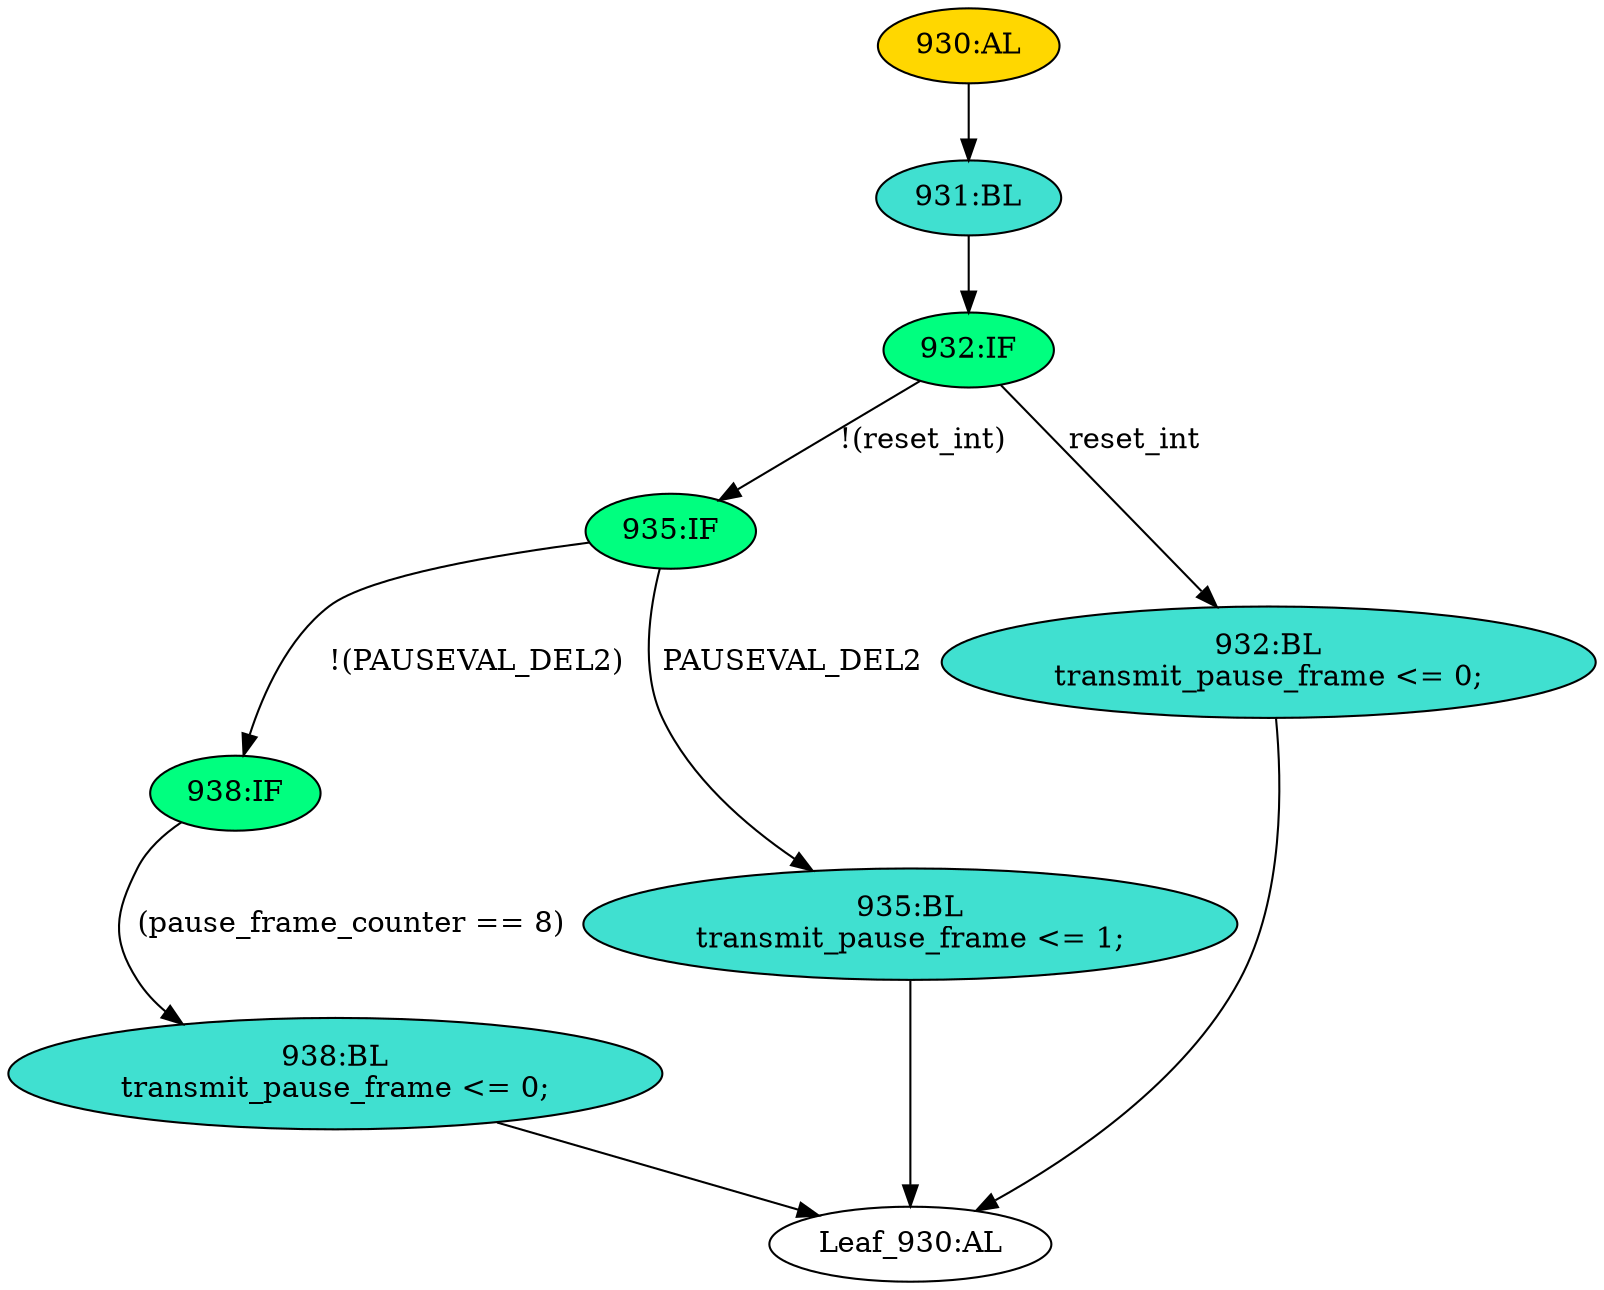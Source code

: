 strict digraph "" {
	node [label="\N"];
	"Leaf_930:AL"	 [def_var="['transmit_pause_frame']",
		label="Leaf_930:AL"];
	"935:IF"	 [ast="<pyverilog.vparser.ast.IfStatement object at 0x7f2e132e9350>",
		fillcolor=springgreen,
		label="935:IF",
		statements="[]",
		style=filled,
		typ=IfStatement];
	"938:IF"	 [ast="<pyverilog.vparser.ast.IfStatement object at 0x7f2e132e93d0>",
		fillcolor=springgreen,
		label="938:IF",
		statements="[]",
		style=filled,
		typ=IfStatement];
	"935:IF" -> "938:IF"	 [cond="['PAUSEVAL_DEL2']",
		label="!(PAUSEVAL_DEL2)",
		lineno=935];
	"935:BL"	 [ast="<pyverilog.vparser.ast.Block object at 0x7f2e132e9590>",
		fillcolor=turquoise,
		label="935:BL
transmit_pause_frame <= 1;",
		statements="[<pyverilog.vparser.ast.NonblockingSubstitution object at 0x7f2e132e9750>]",
		style=filled,
		typ=Block];
	"935:IF" -> "935:BL"	 [cond="['PAUSEVAL_DEL2']",
		label=PAUSEVAL_DEL2,
		lineno=935];
	"938:BL"	 [ast="<pyverilog.vparser.ast.Block object at 0x7f2e132e9b50>",
		fillcolor=turquoise,
		label="938:BL
transmit_pause_frame <= 0;",
		statements="[<pyverilog.vparser.ast.NonblockingSubstitution object at 0x7f2e132e9450>]",
		style=filled,
		typ=Block];
	"938:IF" -> "938:BL"	 [cond="['pause_frame_counter']",
		label="(pause_frame_counter == 8)",
		lineno=938];
	"930:AL"	 [ast="<pyverilog.vparser.ast.Always object at 0x7f2e132e9050>",
		clk_sens=True,
		fillcolor=gold,
		label="930:AL",
		sens="['TX_CLK', 'reset_int']",
		statements="[]",
		style=filled,
		typ=Always,
		use_var="['reset_int', 'PAUSEVAL_DEL2', 'pause_frame_counter']"];
	"931:BL"	 [ast="<pyverilog.vparser.ast.Block object at 0x7f2e132e9f10>",
		fillcolor=turquoise,
		label="931:BL",
		statements="[]",
		style=filled,
		typ=Block];
	"930:AL" -> "931:BL"	 [cond="[]",
		lineno=None];
	"932:BL"	 [ast="<pyverilog.vparser.ast.Block object at 0x7f2e132e98d0>",
		fillcolor=turquoise,
		label="932:BL
transmit_pause_frame <= 0;",
		statements="[<pyverilog.vparser.ast.NonblockingSubstitution object at 0x7f2e132e9910>]",
		style=filled,
		typ=Block];
	"932:BL" -> "Leaf_930:AL"	 [cond="[]",
		lineno=None];
	"932:IF"	 [ast="<pyverilog.vparser.ast.IfStatement object at 0x7f2e132e9610>",
		fillcolor=springgreen,
		label="932:IF",
		statements="[]",
		style=filled,
		typ=IfStatement];
	"931:BL" -> "932:IF"	 [cond="[]",
		lineno=None];
	"932:IF" -> "935:IF"	 [cond="['reset_int']",
		label="!(reset_int)",
		lineno=932];
	"932:IF" -> "932:BL"	 [cond="['reset_int']",
		label=reset_int,
		lineno=932];
	"938:BL" -> "Leaf_930:AL"	 [cond="[]",
		lineno=None];
	"935:BL" -> "Leaf_930:AL"	 [cond="[]",
		lineno=None];
}
